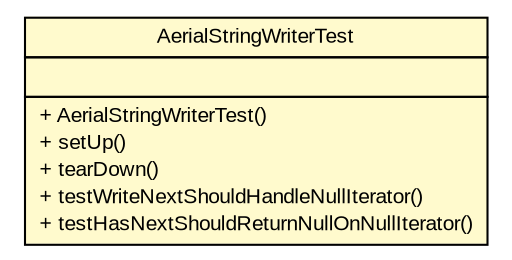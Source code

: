 #!/usr/local/bin/dot
#
# Class diagram 
# Generated by UMLGraph version R5_6 (http://www.umlgraph.org/)
#

digraph G {
	edge [fontname="arial",fontsize=10,labelfontname="arial",labelfontsize=10];
	node [fontname="arial",fontsize=10,shape=plaintext];
	nodesep=0.25;
	ranksep=0.5;
	// com.github.mkolisnyk.aerial.writers.AerialStringWriterTest
	c1065 [label=<<table title="com.github.mkolisnyk.aerial.writers.AerialStringWriterTest" border="0" cellborder="1" cellspacing="0" cellpadding="2" port="p" bgcolor="lemonChiffon" href="./AerialStringWriterTest.html">
		<tr><td><table border="0" cellspacing="0" cellpadding="1">
<tr><td align="center" balign="center"> AerialStringWriterTest </td></tr>
		</table></td></tr>
		<tr><td><table border="0" cellspacing="0" cellpadding="1">
<tr><td align="left" balign="left">  </td></tr>
		</table></td></tr>
		<tr><td><table border="0" cellspacing="0" cellpadding="1">
<tr><td align="left" balign="left"> + AerialStringWriterTest() </td></tr>
<tr><td align="left" balign="left"> + setUp() </td></tr>
<tr><td align="left" balign="left"> + tearDown() </td></tr>
<tr><td align="left" balign="left"> + testWriteNextShouldHandleNullIterator() </td></tr>
<tr><td align="left" balign="left"> + testHasNextShouldReturnNullOnNullIterator() </td></tr>
		</table></td></tr>
		</table>>, URL="./AerialStringWriterTest.html", fontname="arial", fontcolor="black", fontsize=10.0];
}

